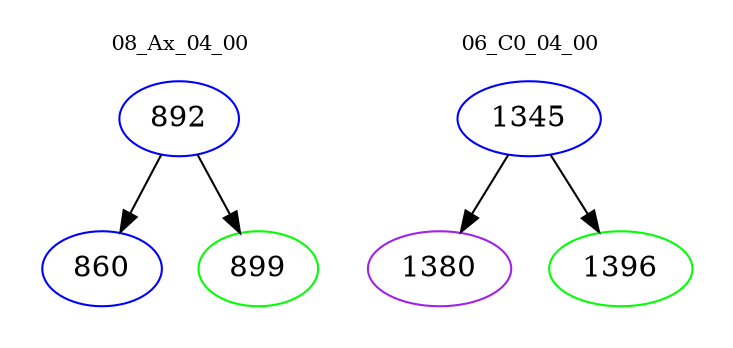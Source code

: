 digraph{
subgraph cluster_0 {
color = white
label = "08_Ax_04_00";
fontsize=10;
T0_892 [label="892", color="blue"]
T0_892 -> T0_860 [color="black"]
T0_860 [label="860", color="blue"]
T0_892 -> T0_899 [color="black"]
T0_899 [label="899", color="green"]
}
subgraph cluster_1 {
color = white
label = "06_C0_04_00";
fontsize=10;
T1_1345 [label="1345", color="blue"]
T1_1345 -> T1_1380 [color="black"]
T1_1380 [label="1380", color="purple"]
T1_1345 -> T1_1396 [color="black"]
T1_1396 [label="1396", color="green"]
}
}
